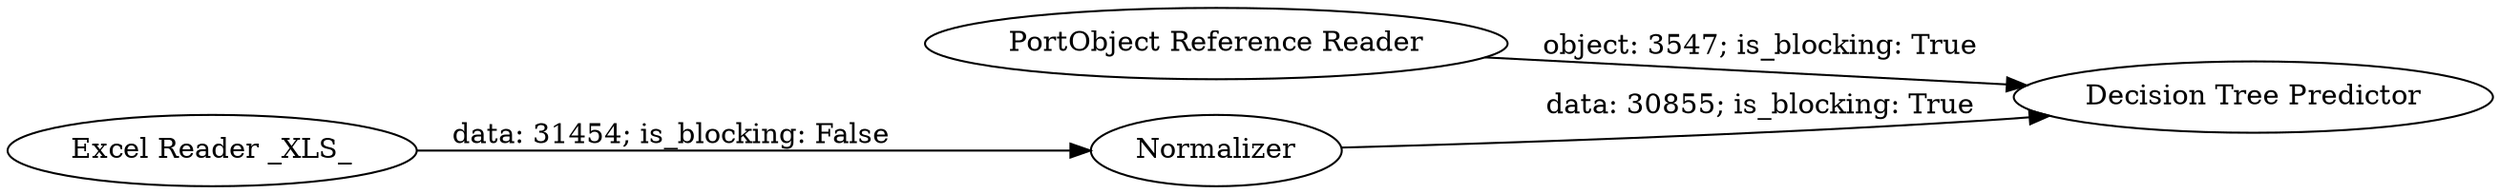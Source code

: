 digraph {
	"-5153885444243578603_2" [label=Normalizer]
	"-5153885444243578603_7" [label="Excel Reader _XLS_"]
	"-5153885444243578603_5" [label="PortObject Reference Reader"]
	"-5153885444243578603_6" [label="Decision Tree Predictor"]
	"-5153885444243578603_7" -> "-5153885444243578603_2" [label="data: 31454; is_blocking: False"]
	"-5153885444243578603_5" -> "-5153885444243578603_6" [label="object: 3547; is_blocking: True"]
	"-5153885444243578603_2" -> "-5153885444243578603_6" [label="data: 30855; is_blocking: True"]
	rankdir=LR
}
